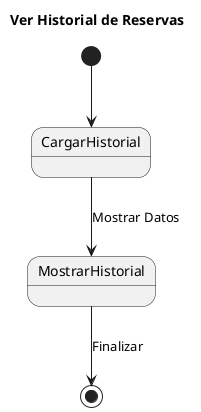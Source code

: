 @startuml
title Ver Historial de Reservas

[*] --> CargarHistorial
CargarHistorial --> MostrarHistorial : Mostrar Datos
MostrarHistorial --> [*] : Finalizar

@enduml
